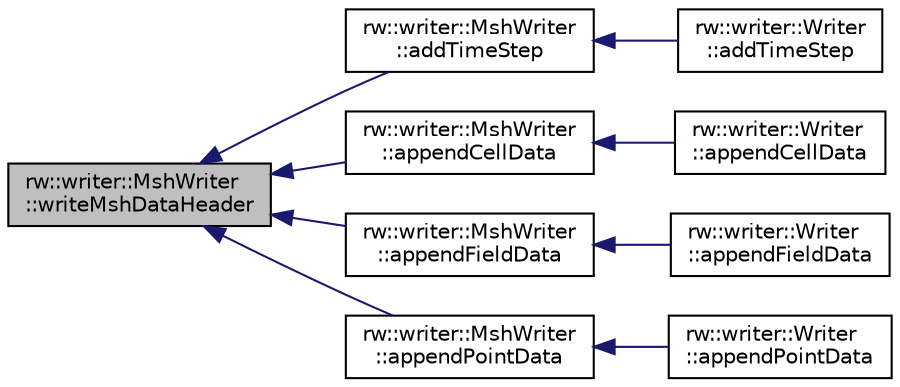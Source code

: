 digraph "rw::writer::MshWriter::writeMshDataHeader"
{
  edge [fontname="Helvetica",fontsize="10",labelfontname="Helvetica",labelfontsize="10"];
  node [fontname="Helvetica",fontsize="10",shape=record];
  rankdir="LR";
  Node52 [label="rw::writer::MshWriter\l::writeMshDataHeader",height=0.2,width=0.4,color="black", fillcolor="grey75", style="filled", fontcolor="black"];
  Node52 -> Node53 [dir="back",color="midnightblue",fontsize="10",style="solid",fontname="Helvetica"];
  Node53 [label="rw::writer::MshWriter\l::addTimeStep",height=0.2,width=0.4,color="black", fillcolor="white", style="filled",URL="$classrw_1_1writer_1_1MshWriter.html#a202a7273377454678dc6ce69754f0de3",tooltip="Writes the time step to the file. "];
  Node53 -> Node54 [dir="back",color="midnightblue",fontsize="10",style="solid",fontname="Helvetica"];
  Node54 [label="rw::writer::Writer\l::addTimeStep",height=0.2,width=0.4,color="black", fillcolor="white", style="filled",URL="$classrw_1_1writer_1_1Writer.html#a3d2553a0bbe56d50513254c7f677fc6b",tooltip="Writes the time step to the file. "];
  Node52 -> Node55 [dir="back",color="midnightblue",fontsize="10",style="solid",fontname="Helvetica"];
  Node55 [label="rw::writer::MshWriter\l::appendCellData",height=0.2,width=0.4,color="black", fillcolor="white", style="filled",URL="$classrw_1_1writer_1_1MshWriter.html#a837672a9c28390f470420e4561a0d535",tooltip="Writes the float data associated to cells to the file. "];
  Node55 -> Node56 [dir="back",color="midnightblue",fontsize="10",style="solid",fontname="Helvetica"];
  Node56 [label="rw::writer::Writer\l::appendCellData",height=0.2,width=0.4,color="black", fillcolor="white", style="filled",URL="$classrw_1_1writer_1_1Writer.html#a11ae5b8006503b4ba98e4c80b1da0227",tooltip="Writes the float data associated to cells to the file. "];
  Node52 -> Node57 [dir="back",color="midnightblue",fontsize="10",style="solid",fontname="Helvetica"];
  Node57 [label="rw::writer::MshWriter\l::appendFieldData",height=0.2,width=0.4,color="black", fillcolor="white", style="filled",URL="$classrw_1_1writer_1_1MshWriter.html#a4531649c9b37e0ee003d787ce9cf0204",tooltip="Writes the scalar field data to the file. "];
  Node57 -> Node58 [dir="back",color="midnightblue",fontsize="10",style="solid",fontname="Helvetica"];
  Node58 [label="rw::writer::Writer\l::appendFieldData",height=0.2,width=0.4,color="black", fillcolor="white", style="filled",URL="$classrw_1_1writer_1_1Writer.html#a2d41a373b7507c1a57d7aa392ae35903",tooltip="Writes the scalar field data to the file. "];
  Node52 -> Node59 [dir="back",color="midnightblue",fontsize="10",style="solid",fontname="Helvetica"];
  Node59 [label="rw::writer::MshWriter\l::appendPointData",height=0.2,width=0.4,color="black", fillcolor="white", style="filled",URL="$classrw_1_1writer_1_1MshWriter.html#a6b948b4ca15845406aaabd102eb462bb",tooltip="Writes the scalar point data to the file. "];
  Node59 -> Node60 [dir="back",color="midnightblue",fontsize="10",style="solid",fontname="Helvetica"];
  Node60 [label="rw::writer::Writer\l::appendPointData",height=0.2,width=0.4,color="black", fillcolor="white", style="filled",URL="$classrw_1_1writer_1_1Writer.html#a4eb934acd3104065ef39569ea12c600f",tooltip="Writes the scalar point data to the file. "];
}
